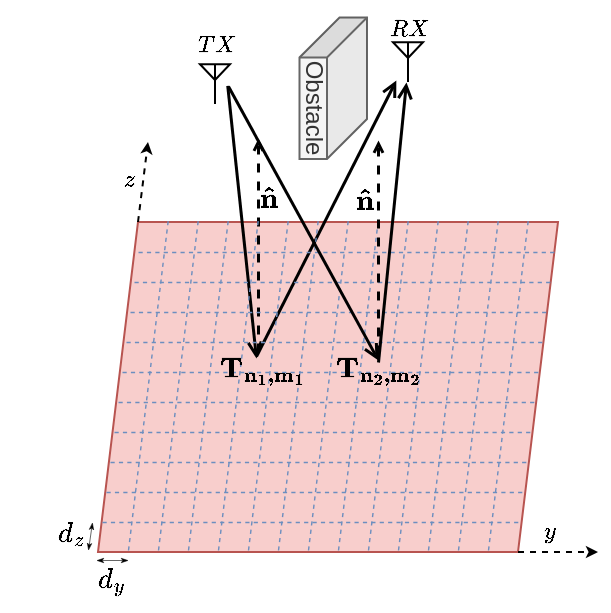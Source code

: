<mxfile version="26.1.0">
  <diagram name="Sayfa -1" id="55TPPgF1OQXHa3s0PrZa">
    <mxGraphModel grid="1" page="1" gridSize="10" guides="1" tooltips="1" connect="1" arrows="1" fold="1" pageScale="1" pageWidth="827" pageHeight="1169" math="1" shadow="0">
      <root>
        <mxCell id="0" />
        <mxCell id="1" parent="0" />
        <mxCell id="mXV_nLaLVZJTpSqG4kug-3" value="" style="shape=parallelogram;perimeter=parallelogramPerimeter;whiteSpace=wrap;html=1;fixedSize=1;fillColor=#f8cecc;strokeColor=#b85450;" vertex="1" parent="1">
          <mxGeometry x="110" y="580" width="230" height="165" as="geometry" />
        </mxCell>
        <mxCell id="mXV_nLaLVZJTpSqG4kug-4" value="" style="endArrow=classic;html=1;rounded=0;dashed=1;fontSize=11;jumpSize=6;endSize=3;" edge="1" parent="1">
          <mxGeometry width="50" height="50" relative="1" as="geometry">
            <mxPoint x="130" y="580" as="sourcePoint" />
            <mxPoint x="135" y="540" as="targetPoint" />
          </mxGeometry>
        </mxCell>
        <mxCell id="mXV_nLaLVZJTpSqG4kug-9" value="&lt;font style=&quot;font-size: 10px;&quot;&gt;$$z$$&lt;/font&gt;" style="edgeLabel;html=1;align=center;verticalAlign=middle;resizable=0;points=[];" connectable="0" vertex="1" parent="mXV_nLaLVZJTpSqG4kug-4">
          <mxGeometry x="0.021" y="-1" relative="1" as="geometry">
            <mxPoint x="-9" y="-1" as="offset" />
          </mxGeometry>
        </mxCell>
        <mxCell id="mXV_nLaLVZJTpSqG4kug-5" value="" style="endArrow=classic;html=1;rounded=0;dashed=1;fontSize=11;jumpSize=6;endSize=3;" edge="1" parent="1">
          <mxGeometry width="50" height="50" relative="1" as="geometry">
            <mxPoint x="320" y="745" as="sourcePoint" />
            <mxPoint x="360" y="745" as="targetPoint" />
          </mxGeometry>
        </mxCell>
        <mxCell id="mXV_nLaLVZJTpSqG4kug-15" value="&lt;font style=&quot;font-size: 12px;&quot;&gt;Obstacle&lt;/font&gt;" style="shape=cube;whiteSpace=wrap;html=1;boundedLbl=1;backgroundOutline=1;darkOpacity=0.05;darkOpacity2=0.1;rotation=90;fillColor=#f5f5f5;strokeColor=#666666;fontColor=#333333;" vertex="1" parent="1">
          <mxGeometry x="192.25" y="496.25" width="70.75" height="33.75" as="geometry" />
        </mxCell>
        <mxCell id="mXV_nLaLVZJTpSqG4kug-22" value="&lt;font style=&quot;font-size: 10px;&quot;&gt;$$y$$&lt;/font&gt;" style="text;html=1;align=center;verticalAlign=middle;resizable=0;points=[];autosize=1;strokeColor=none;fillColor=none;" vertex="1" parent="1">
          <mxGeometry x="310" y="720" width="50" height="30" as="geometry" />
        </mxCell>
        <mxCell id="mXV_nLaLVZJTpSqG4kug-16" value="" style="verticalLabelPosition=bottom;shadow=0;dashed=0;align=center;html=1;verticalAlign=top;shape=mxgraph.electrical.radio.aerial_-_antenna_2;" vertex="1" parent="1">
          <mxGeometry x="161" y="501" width="15" height="20" as="geometry" />
        </mxCell>
        <mxCell id="mXV_nLaLVZJTpSqG4kug-17" value="&lt;font style=&quot;font-size: 10px;&quot;&gt;$$TX$$&lt;/font&gt;" style="text;html=1;align=center;verticalAlign=middle;resizable=0;points=[];autosize=1;strokeColor=none;fillColor=none;" vertex="1" parent="1">
          <mxGeometry x="138.5" y="477.25" width="60" height="30" as="geometry" />
        </mxCell>
        <mxCell id="31kajnl80xachGth-Hdo-148" value="" style="endArrow=open;html=1;rounded=0;endSize=5;endFill=0;strokeWidth=1.5;exitX=0.602;exitY=1.147;exitDx=0;exitDy=0;exitPerimeter=0;" edge="1" parent="1" source="mXV_nLaLVZJTpSqG4kug-17">
          <mxGeometry width="50" height="50" relative="1" as="geometry">
            <mxPoint x="180" y="520" as="sourcePoint" />
            <mxPoint x="189" y="648" as="targetPoint" />
          </mxGeometry>
        </mxCell>
        <mxCell id="mXV_nLaLVZJTpSqG4kug-34" value="&lt;span style=&quot;background-color: rgb(255, 255, 255);&quot;&gt;&lt;font style=&quot;font-size: 12px;&quot;&gt;$$\mathbf{\hat{n}}$$&lt;/font&gt;&lt;/span&gt;" style="text;html=1;align=center;verticalAlign=middle;resizable=0;points=[];autosize=1;strokeColor=none;fillColor=none;" vertex="1" parent="1">
          <mxGeometry x="130" y="553" width="130" height="30" as="geometry" />
        </mxCell>
        <mxCell id="31kajnl80xachGth-Hdo-149" value="" style="endArrow=open;html=1;rounded=0;endSize=5;endFill=0;strokeWidth=1.5;" edge="1" parent="1">
          <mxGeometry width="50" height="50" relative="1" as="geometry">
            <mxPoint x="189" y="647" as="sourcePoint" />
            <mxPoint x="258.919" y="509.0" as="targetPoint" />
          </mxGeometry>
        </mxCell>
        <mxCell id="31kajnl80xachGth-Hdo-150" value="" style="endArrow=open;html=1;rounded=0;dashed=1;endSize=3;endFill=0;strokeWidth=1.5;" edge="1" parent="1">
          <mxGeometry width="50" height="50" relative="1" as="geometry">
            <mxPoint x="190" y="645" as="sourcePoint" />
            <mxPoint x="190" y="538" as="targetPoint" />
          </mxGeometry>
        </mxCell>
        <mxCell id="31kajnl80xachGth-Hdo-153" value="" style="endArrow=classicThin;startArrow=classicThin;html=1;rounded=0;startFill=1;endFill=1;strokeWidth=0.3;startSize=3;endSize=3;" edge="1" parent="1">
          <mxGeometry width="50" height="50" relative="1" as="geometry">
            <mxPoint x="105" y="744" as="sourcePoint" />
            <mxPoint x="107" y="730" as="targetPoint" />
          </mxGeometry>
        </mxCell>
        <mxCell id="31kajnl80xachGth-Hdo-154" value="" style="endArrow=classicThin;startArrow=classicThin;html=1;rounded=0;startFill=1;endFill=1;strokeWidth=0.3;startSize=3;endSize=3;" edge="1" parent="1">
          <mxGeometry width="50" height="50" relative="1" as="geometry">
            <mxPoint x="109" y="749" as="sourcePoint" />
            <mxPoint x="125" y="749" as="targetPoint" />
          </mxGeometry>
        </mxCell>
        <mxCell id="31kajnl80xachGth-Hdo-156" value="&lt;font style=&quot;font-size: 12px;&quot;&gt;$$d_y$$&lt;/font&gt;" style="text;html=1;align=center;verticalAlign=middle;resizable=0;points=[];autosize=1;strokeColor=none;fillColor=none;" vertex="1" parent="1">
          <mxGeometry x="81" y="744" width="70" height="30" as="geometry" />
        </mxCell>
        <mxCell id="31kajnl80xachGth-Hdo-155" value="&lt;font style=&quot;font-size: 12px;&quot;&gt;$$d_z$$&lt;/font&gt;" style="text;html=1;align=center;verticalAlign=middle;resizable=0;points=[];autosize=1;strokeColor=none;fillColor=none;" vertex="1" parent="1">
          <mxGeometry x="61" y="721" width="70" height="30" as="geometry" />
        </mxCell>
        <mxCell id="31kajnl80xachGth-Hdo-159" value="&lt;font style=&quot;font-size: 10px;&quot;&gt;$$RX$$&lt;/font&gt;" style="text;html=1;align=center;verticalAlign=middle;resizable=0;points=[];autosize=1;strokeColor=none;fillColor=none;" vertex="1" parent="1">
          <mxGeometry x="235" y="469.25" width="60" height="30" as="geometry" />
        </mxCell>
        <mxCell id="TvTcWb5VUMBZFYF4RlYJ-1" value="" style="endArrow=none;html=1;rounded=0;exitX=0;exitY=1;exitDx=0;exitDy=0;strokeWidth=0.7;fillColor=#dae8fc;strokeColor=#6c8ebf;dashed=1;" edge="1" parent="1">
          <mxGeometry width="50" height="50" relative="1" as="geometry">
            <mxPoint x="125" y="744" as="sourcePoint" />
            <mxPoint x="145" y="578" as="targetPoint" />
          </mxGeometry>
        </mxCell>
        <mxCell id="TvTcWb5VUMBZFYF4RlYJ-25" value="" style="endArrow=none;html=1;rounded=0;fillColor=#dae8fc;strokeColor=#6c8ebf;dashed=1;strokeWidth=0.7;" edge="1" parent="1">
          <mxGeometry width="50" height="50" relative="1" as="geometry">
            <mxPoint x="130" y="595" as="sourcePoint" />
            <mxPoint x="339" y="595" as="targetPoint" />
          </mxGeometry>
        </mxCell>
        <mxCell id="TvTcWb5VUMBZFYF4RlYJ-26" value="" style="endArrow=none;html=1;rounded=0;fillColor=#dae8fc;strokeColor=#6c8ebf;dashed=1;strokeWidth=0.7;" edge="1" parent="1">
          <mxGeometry width="50" height="50" relative="1" as="geometry">
            <mxPoint x="128" y="610" as="sourcePoint" />
            <mxPoint x="337" y="610" as="targetPoint" />
          </mxGeometry>
        </mxCell>
        <mxCell id="TvTcWb5VUMBZFYF4RlYJ-27" value="" style="endArrow=none;html=1;rounded=0;fillColor=#dae8fc;strokeColor=#6c8ebf;dashed=1;strokeWidth=0.7;" edge="1" parent="1">
          <mxGeometry width="50" height="50" relative="1" as="geometry">
            <mxPoint x="126" y="625" as="sourcePoint" />
            <mxPoint x="335" y="625" as="targetPoint" />
          </mxGeometry>
        </mxCell>
        <mxCell id="TvTcWb5VUMBZFYF4RlYJ-28" value="" style="endArrow=none;html=1;rounded=0;fillColor=#dae8fc;strokeColor=#6c8ebf;dashed=1;strokeWidth=0.7;" edge="1" parent="1">
          <mxGeometry width="50" height="50" relative="1" as="geometry">
            <mxPoint x="124" y="640" as="sourcePoint" />
            <mxPoint x="333" y="640" as="targetPoint" />
          </mxGeometry>
        </mxCell>
        <mxCell id="TvTcWb5VUMBZFYF4RlYJ-29" value="" style="endArrow=none;html=1;rounded=0;fillColor=#dae8fc;strokeColor=#6c8ebf;dashed=1;strokeWidth=0.7;" edge="1" parent="1">
          <mxGeometry width="50" height="50" relative="1" as="geometry">
            <mxPoint x="122" y="655" as="sourcePoint" />
            <mxPoint x="331" y="655" as="targetPoint" />
          </mxGeometry>
        </mxCell>
        <mxCell id="TvTcWb5VUMBZFYF4RlYJ-30" value="" style="endArrow=none;html=1;rounded=0;fillColor=#dae8fc;strokeColor=#6c8ebf;dashed=1;strokeWidth=0.7;" edge="1" parent="1">
          <mxGeometry width="50" height="50" relative="1" as="geometry">
            <mxPoint x="120" y="670" as="sourcePoint" />
            <mxPoint x="329" y="670" as="targetPoint" />
          </mxGeometry>
        </mxCell>
        <mxCell id="TvTcWb5VUMBZFYF4RlYJ-31" value="" style="endArrow=none;html=1;rounded=0;fillColor=#dae8fc;strokeColor=#6c8ebf;dashed=1;strokeWidth=0.7;" edge="1" parent="1">
          <mxGeometry width="50" height="50" relative="1" as="geometry">
            <mxPoint x="118" y="685" as="sourcePoint" />
            <mxPoint x="327" y="685" as="targetPoint" />
          </mxGeometry>
        </mxCell>
        <mxCell id="TvTcWb5VUMBZFYF4RlYJ-32" value="" style="endArrow=none;html=1;rounded=0;fillColor=#dae8fc;strokeColor=#6c8ebf;dashed=1;strokeWidth=0.7;" edge="1" parent="1">
          <mxGeometry width="50" height="50" relative="1" as="geometry">
            <mxPoint x="116" y="700" as="sourcePoint" />
            <mxPoint x="325" y="700" as="targetPoint" />
          </mxGeometry>
        </mxCell>
        <mxCell id="TvTcWb5VUMBZFYF4RlYJ-33" value="" style="endArrow=none;html=1;rounded=0;fillColor=#dae8fc;strokeColor=#6c8ebf;dashed=1;strokeWidth=0.7;" edge="1" parent="1">
          <mxGeometry width="50" height="50" relative="1" as="geometry">
            <mxPoint x="114" y="715" as="sourcePoint" />
            <mxPoint x="323" y="715" as="targetPoint" />
          </mxGeometry>
        </mxCell>
        <mxCell id="TvTcWb5VUMBZFYF4RlYJ-34" value="" style="endArrow=none;html=1;rounded=0;fillColor=#dae8fc;strokeColor=#6c8ebf;dashed=1;strokeWidth=0.7;" edge="1" parent="1">
          <mxGeometry width="50" height="50" relative="1" as="geometry">
            <mxPoint x="112" y="730" as="sourcePoint" />
            <mxPoint x="321" y="730" as="targetPoint" />
          </mxGeometry>
        </mxCell>
        <mxCell id="TvTcWb5VUMBZFYF4RlYJ-38" value="" style="endArrow=none;html=1;rounded=0;exitX=0;exitY=1;exitDx=0;exitDy=0;strokeWidth=0.7;fillColor=#dae8fc;strokeColor=#6c8ebf;dashed=1;" edge="1" parent="1">
          <mxGeometry width="50" height="50" relative="1" as="geometry">
            <mxPoint x="140" y="744" as="sourcePoint" />
            <mxPoint x="160" y="578" as="targetPoint" />
          </mxGeometry>
        </mxCell>
        <mxCell id="TvTcWb5VUMBZFYF4RlYJ-39" value="" style="endArrow=none;html=1;rounded=0;exitX=0;exitY=1;exitDx=0;exitDy=0;strokeWidth=0.7;fillColor=#dae8fc;strokeColor=#6c8ebf;dashed=1;" edge="1" parent="1">
          <mxGeometry width="50" height="50" relative="1" as="geometry">
            <mxPoint x="155" y="744" as="sourcePoint" />
            <mxPoint x="175" y="578" as="targetPoint" />
          </mxGeometry>
        </mxCell>
        <mxCell id="TvTcWb5VUMBZFYF4RlYJ-40" value="" style="endArrow=none;html=1;rounded=0;exitX=0;exitY=1;exitDx=0;exitDy=0;strokeWidth=0.7;fillColor=#dae8fc;strokeColor=#6c8ebf;dashed=1;" edge="1" parent="1">
          <mxGeometry width="50" height="50" relative="1" as="geometry">
            <mxPoint x="170" y="744" as="sourcePoint" />
            <mxPoint x="190" y="578" as="targetPoint" />
          </mxGeometry>
        </mxCell>
        <mxCell id="TvTcWb5VUMBZFYF4RlYJ-41" value="" style="endArrow=none;html=1;rounded=0;exitX=0;exitY=1;exitDx=0;exitDy=0;strokeWidth=0.7;fillColor=#dae8fc;strokeColor=#6c8ebf;dashed=1;" edge="1" parent="1">
          <mxGeometry width="50" height="50" relative="1" as="geometry">
            <mxPoint x="185" y="744" as="sourcePoint" />
            <mxPoint x="205" y="578" as="targetPoint" />
          </mxGeometry>
        </mxCell>
        <mxCell id="TvTcWb5VUMBZFYF4RlYJ-42" value="" style="endArrow=none;html=1;rounded=0;exitX=0;exitY=1;exitDx=0;exitDy=0;strokeWidth=0.7;fillColor=#dae8fc;strokeColor=#6c8ebf;dashed=1;" edge="1" parent="1">
          <mxGeometry width="50" height="50" relative="1" as="geometry">
            <mxPoint x="200" y="744" as="sourcePoint" />
            <mxPoint x="220" y="578" as="targetPoint" />
          </mxGeometry>
        </mxCell>
        <mxCell id="TvTcWb5VUMBZFYF4RlYJ-43" value="" style="endArrow=none;html=1;rounded=0;exitX=0;exitY=1;exitDx=0;exitDy=0;strokeWidth=0.7;fillColor=#dae8fc;strokeColor=#6c8ebf;dashed=1;" edge="1" parent="1">
          <mxGeometry width="50" height="50" relative="1" as="geometry">
            <mxPoint x="215" y="744" as="sourcePoint" />
            <mxPoint x="235" y="578" as="targetPoint" />
          </mxGeometry>
        </mxCell>
        <mxCell id="TvTcWb5VUMBZFYF4RlYJ-44" value="" style="endArrow=none;html=1;rounded=0;exitX=0;exitY=1;exitDx=0;exitDy=0;strokeWidth=0.7;fillColor=#dae8fc;strokeColor=#6c8ebf;dashed=1;" edge="1" parent="1">
          <mxGeometry width="50" height="50" relative="1" as="geometry">
            <mxPoint x="230" y="744" as="sourcePoint" />
            <mxPoint x="250" y="578" as="targetPoint" />
          </mxGeometry>
        </mxCell>
        <mxCell id="TvTcWb5VUMBZFYF4RlYJ-45" value="" style="endArrow=none;html=1;rounded=0;exitX=0;exitY=1;exitDx=0;exitDy=0;strokeWidth=0.7;fillColor=#dae8fc;strokeColor=#6c8ebf;dashed=1;" edge="1" parent="1">
          <mxGeometry width="50" height="50" relative="1" as="geometry">
            <mxPoint x="245" y="744" as="sourcePoint" />
            <mxPoint x="265" y="578" as="targetPoint" />
          </mxGeometry>
        </mxCell>
        <mxCell id="TvTcWb5VUMBZFYF4RlYJ-46" value="" style="endArrow=none;html=1;rounded=0;exitX=0;exitY=1;exitDx=0;exitDy=0;strokeWidth=0.7;fillColor=#dae8fc;strokeColor=#6c8ebf;dashed=1;" edge="1" parent="1">
          <mxGeometry width="50" height="50" relative="1" as="geometry">
            <mxPoint x="260" y="744" as="sourcePoint" />
            <mxPoint x="280" y="578" as="targetPoint" />
          </mxGeometry>
        </mxCell>
        <mxCell id="TvTcWb5VUMBZFYF4RlYJ-47" value="" style="endArrow=none;html=1;rounded=0;exitX=0;exitY=1;exitDx=0;exitDy=0;strokeWidth=0.7;fillColor=#dae8fc;strokeColor=#6c8ebf;dashed=1;" edge="1" parent="1">
          <mxGeometry width="50" height="50" relative="1" as="geometry">
            <mxPoint x="275" y="744" as="sourcePoint" />
            <mxPoint x="295" y="578" as="targetPoint" />
          </mxGeometry>
        </mxCell>
        <mxCell id="TvTcWb5VUMBZFYF4RlYJ-48" value="" style="endArrow=none;html=1;rounded=0;exitX=0;exitY=1;exitDx=0;exitDy=0;strokeWidth=0.7;fillColor=#dae8fc;strokeColor=#6c8ebf;dashed=1;" edge="1" parent="1">
          <mxGeometry width="50" height="50" relative="1" as="geometry">
            <mxPoint x="290" y="744" as="sourcePoint" />
            <mxPoint x="310" y="578" as="targetPoint" />
          </mxGeometry>
        </mxCell>
        <mxCell id="TvTcWb5VUMBZFYF4RlYJ-49" value="" style="endArrow=none;html=1;rounded=0;exitX=0;exitY=1;exitDx=0;exitDy=0;strokeWidth=0.7;fillColor=#dae8fc;strokeColor=#6c8ebf;dashed=1;" edge="1" parent="1">
          <mxGeometry width="50" height="50" relative="1" as="geometry">
            <mxPoint x="305" y="744" as="sourcePoint" />
            <mxPoint x="325" y="578" as="targetPoint" />
          </mxGeometry>
        </mxCell>
        <mxCell id="TvTcWb5VUMBZFYF4RlYJ-58" value="&lt;font style=&quot;font-size: 12px;&quot;&gt;$$\mathbf{T_{n_1,m_1}}$$&lt;/font&gt;" style="text;html=1;align=center;verticalAlign=middle;resizable=0;points=[];autosize=1;strokeColor=none;fillColor=none;" vertex="1" parent="1">
          <mxGeometry x="107" y="639" width="170" height="30" as="geometry" />
        </mxCell>
        <mxCell id="TvTcWb5VUMBZFYF4RlYJ-60" value="" style="verticalLabelPosition=bottom;shadow=0;dashed=0;align=center;html=1;verticalAlign=top;shape=mxgraph.electrical.radio.aerial_-_antenna_2;" vertex="1" parent="1">
          <mxGeometry x="257.5" y="490" width="15" height="20" as="geometry" />
        </mxCell>
        <mxCell id="TvTcWb5VUMBZFYF4RlYJ-62" value="" style="endArrow=open;html=1;rounded=0;endSize=5;endFill=0;strokeWidth=1.5;exitX=0.602;exitY=1.147;exitDx=0;exitDy=0;exitPerimeter=0;" edge="1" parent="1">
          <mxGeometry width="50" height="50" relative="1" as="geometry">
            <mxPoint x="175" y="512" as="sourcePoint" />
            <mxPoint x="250" y="649" as="targetPoint" />
          </mxGeometry>
        </mxCell>
        <mxCell id="TvTcWb5VUMBZFYF4RlYJ-63" value="" style="endArrow=open;html=1;rounded=0;endSize=5;endFill=0;strokeWidth=1.5;" edge="1" parent="1" target="TvTcWb5VUMBZFYF4RlYJ-60">
          <mxGeometry width="50" height="50" relative="1" as="geometry">
            <mxPoint x="250" y="650" as="sourcePoint" />
            <mxPoint x="377.919" y="510.0" as="targetPoint" />
          </mxGeometry>
        </mxCell>
        <mxCell id="TvTcWb5VUMBZFYF4RlYJ-65" value="&lt;font style=&quot;font-size: 12px;&quot;&gt;&lt;b&gt;$$\mathbf{T_{n_2,m_2}}$$&lt;/b&gt;&lt;/font&gt;" style="text;html=1;align=center;verticalAlign=middle;resizable=0;points=[];autosize=1;strokeColor=none;fillColor=none;" vertex="1" parent="1">
          <mxGeometry x="165" y="639" width="170" height="30" as="geometry" />
        </mxCell>
        <mxCell id="TvTcWb5VUMBZFYF4RlYJ-67" value="&lt;span style=&quot;background-color: rgb(255, 255, 255);&quot;&gt;&lt;font style=&quot;font-size: 12px;&quot;&gt;$$\mathbf{\hat{n}}$$&lt;/font&gt;&lt;/span&gt;" style="text;html=1;align=center;verticalAlign=middle;resizable=0;points=[];autosize=1;strokeColor=none;fillColor=none;" vertex="1" parent="1">
          <mxGeometry x="178" y="554" width="130" height="30" as="geometry" />
        </mxCell>
        <mxCell id="TvTcWb5VUMBZFYF4RlYJ-68" value="" style="endArrow=open;html=1;rounded=0;dashed=1;endSize=3;endFill=0;strokeWidth=1.5;" edge="1" parent="1">
          <mxGeometry width="50" height="50" relative="1" as="geometry">
            <mxPoint x="250" y="646" as="sourcePoint" />
            <mxPoint x="250" y="539" as="targetPoint" />
          </mxGeometry>
        </mxCell>
      </root>
    </mxGraphModel>
  </diagram>
</mxfile>

